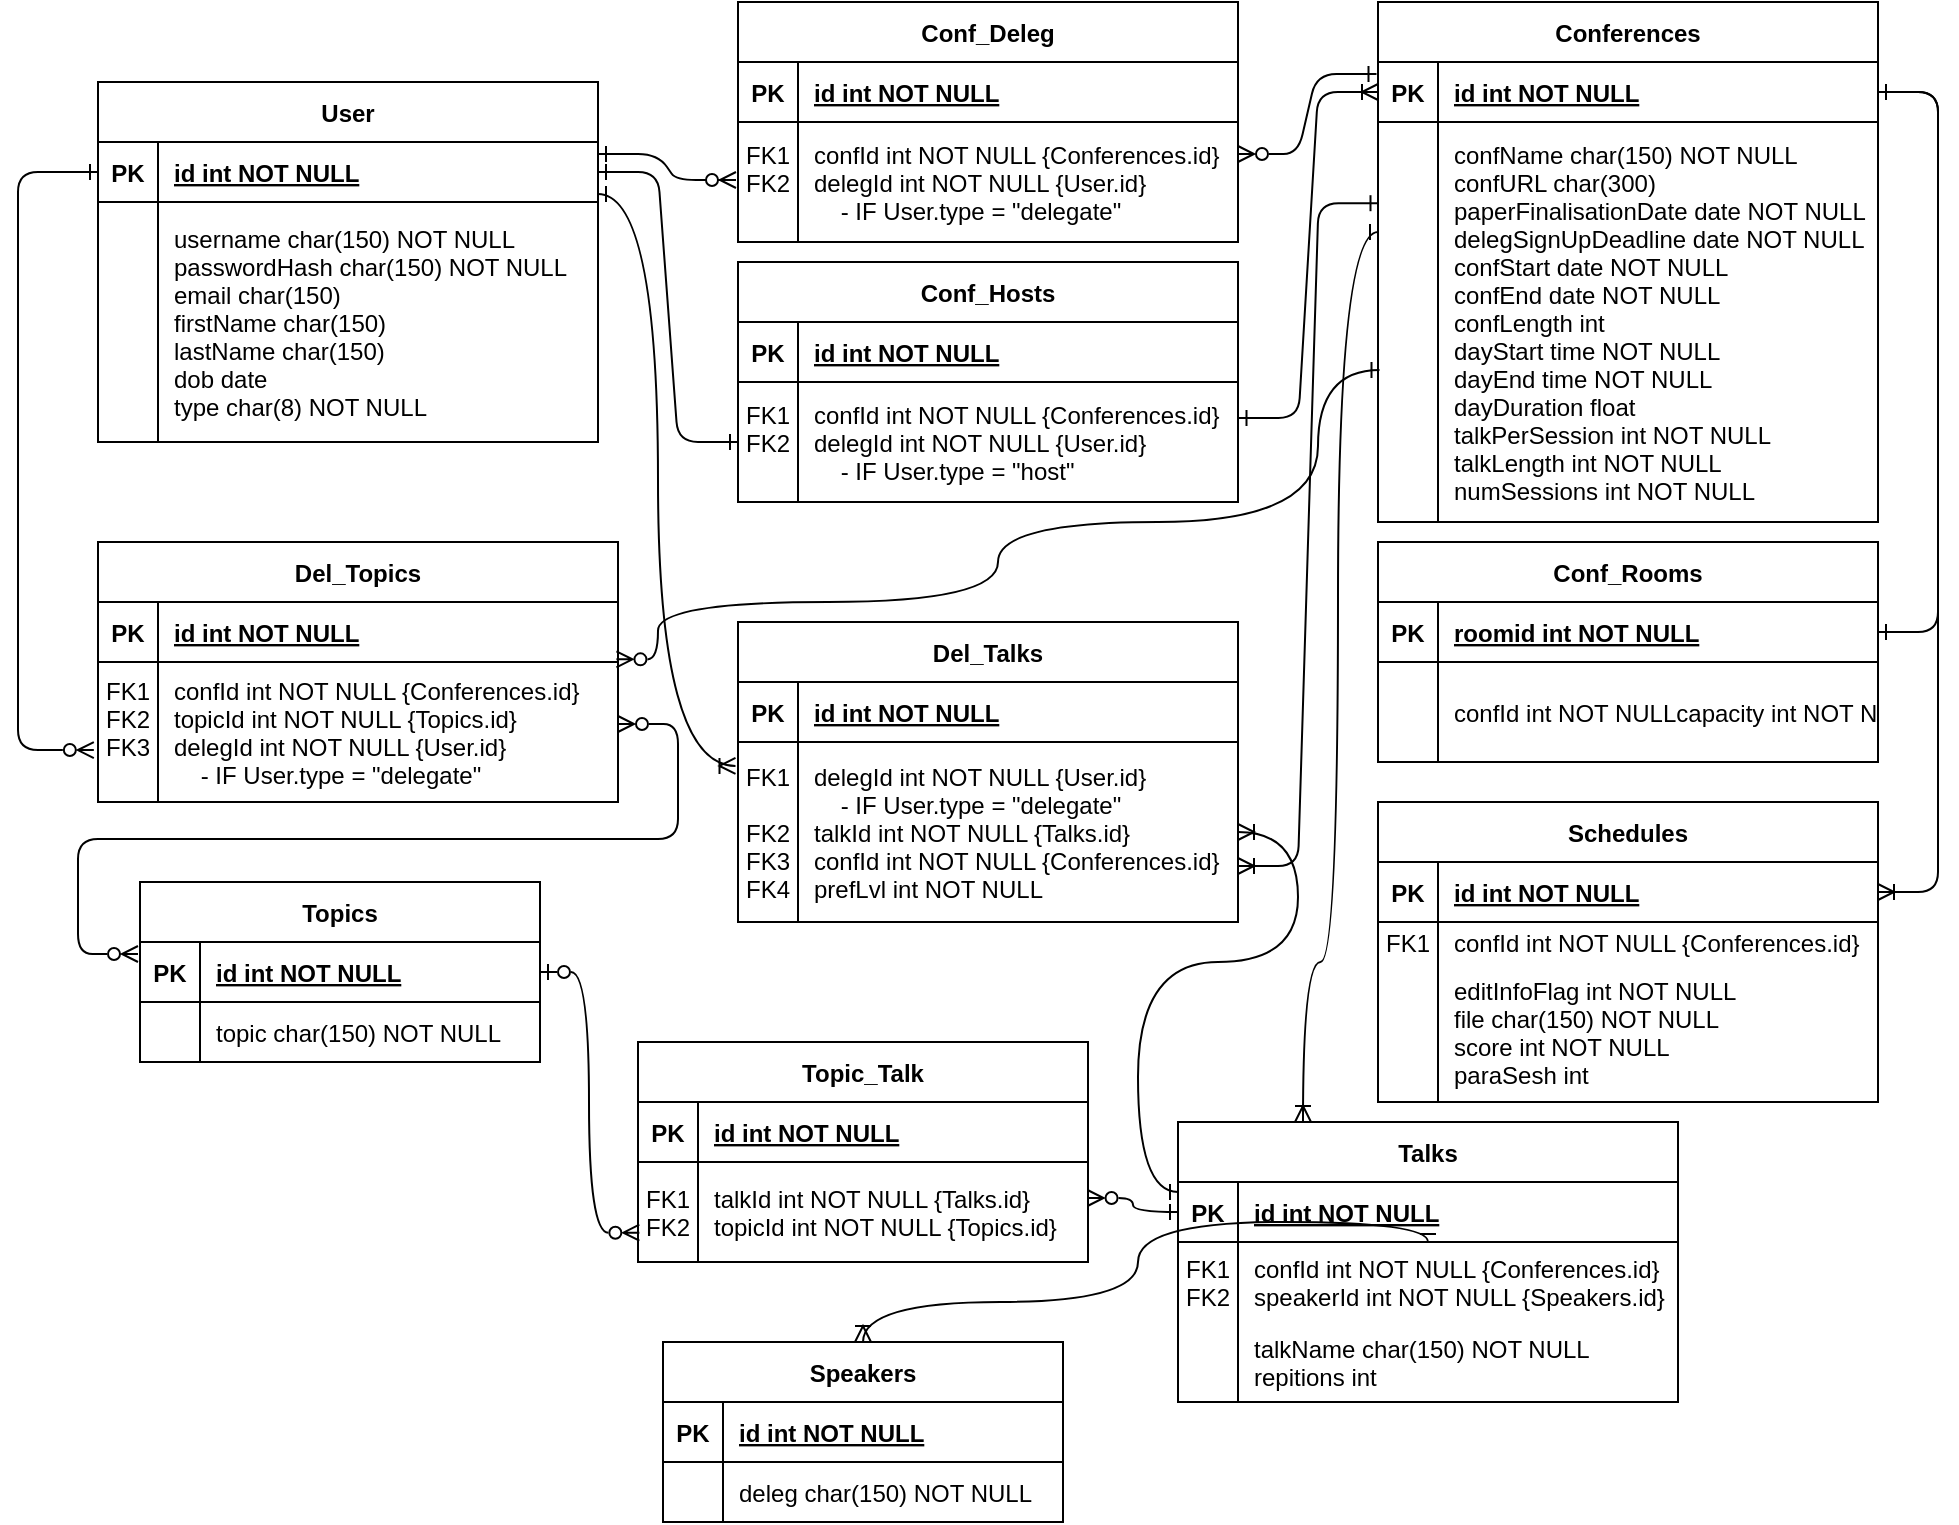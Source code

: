 <mxfile version="24.3.1" type="github">
  <diagram id="R2lEEEUBdFMjLlhIrx00" name="Page-1">
    <mxGraphModel dx="1644" dy="412" grid="1" gridSize="10" guides="1" tooltips="1" connect="1" arrows="1" fold="1" page="1" pageScale="1" pageWidth="850" pageHeight="1100" math="0" shadow="0" extFonts="Permanent Marker^https://fonts.googleapis.com/css?family=Permanent+Marker">
      <root>
        <mxCell id="0" />
        <mxCell id="1" parent="0" />
        <mxCell id="C-vyLk0tnHw3VtMMgP7b-13" value="Schedules" style="shape=table;startSize=30;container=1;collapsible=1;childLayout=tableLayout;fixedRows=1;rowLines=0;fontStyle=1;align=center;resizeLast=1;" parent="1" vertex="1">
          <mxGeometry x="670" y="440" width="250" height="150" as="geometry" />
        </mxCell>
        <mxCell id="C-vyLk0tnHw3VtMMgP7b-14" value="" style="shape=partialRectangle;collapsible=0;dropTarget=0;pointerEvents=0;fillColor=none;points=[[0,0.5],[1,0.5]];portConstraint=eastwest;top=0;left=0;right=0;bottom=1;" parent="C-vyLk0tnHw3VtMMgP7b-13" vertex="1">
          <mxGeometry y="30" width="250" height="30" as="geometry" />
        </mxCell>
        <mxCell id="C-vyLk0tnHw3VtMMgP7b-15" value="PK" style="shape=partialRectangle;overflow=hidden;connectable=0;fillColor=none;top=0;left=0;bottom=0;right=0;fontStyle=1;" parent="C-vyLk0tnHw3VtMMgP7b-14" vertex="1">
          <mxGeometry width="30" height="30" as="geometry">
            <mxRectangle width="30" height="30" as="alternateBounds" />
          </mxGeometry>
        </mxCell>
        <mxCell id="C-vyLk0tnHw3VtMMgP7b-16" value="id int NOT NULL " style="shape=partialRectangle;overflow=hidden;connectable=0;fillColor=none;top=0;left=0;bottom=0;right=0;align=left;spacingLeft=6;fontStyle=5;" parent="C-vyLk0tnHw3VtMMgP7b-14" vertex="1">
          <mxGeometry x="30" width="220" height="30" as="geometry">
            <mxRectangle width="220" height="30" as="alternateBounds" />
          </mxGeometry>
        </mxCell>
        <mxCell id="C-vyLk0tnHw3VtMMgP7b-17" value="" style="shape=partialRectangle;collapsible=0;dropTarget=0;pointerEvents=0;fillColor=none;points=[[0,0.5],[1,0.5]];portConstraint=eastwest;top=0;left=0;right=0;bottom=0;" parent="C-vyLk0tnHw3VtMMgP7b-13" vertex="1">
          <mxGeometry y="60" width="250" height="20" as="geometry" />
        </mxCell>
        <mxCell id="C-vyLk0tnHw3VtMMgP7b-18" value="FK1" style="shape=partialRectangle;overflow=hidden;connectable=0;fillColor=none;top=0;left=0;bottom=0;right=0;" parent="C-vyLk0tnHw3VtMMgP7b-17" vertex="1">
          <mxGeometry width="30" height="20" as="geometry">
            <mxRectangle width="30" height="20" as="alternateBounds" />
          </mxGeometry>
        </mxCell>
        <mxCell id="C-vyLk0tnHw3VtMMgP7b-19" value="confId int NOT NULL {Conferences.id}" style="shape=partialRectangle;overflow=hidden;connectable=0;fillColor=none;top=0;left=0;bottom=0;right=0;align=left;spacingLeft=6;" parent="C-vyLk0tnHw3VtMMgP7b-17" vertex="1">
          <mxGeometry x="30" width="220" height="20" as="geometry">
            <mxRectangle width="220" height="20" as="alternateBounds" />
          </mxGeometry>
        </mxCell>
        <mxCell id="C-vyLk0tnHw3VtMMgP7b-20" value="" style="shape=partialRectangle;collapsible=0;dropTarget=0;pointerEvents=0;fillColor=none;points=[[0,0.5],[1,0.5]];portConstraint=eastwest;top=0;left=0;right=0;bottom=0;" parent="C-vyLk0tnHw3VtMMgP7b-13" vertex="1">
          <mxGeometry y="80" width="250" height="70" as="geometry" />
        </mxCell>
        <mxCell id="C-vyLk0tnHw3VtMMgP7b-21" value="" style="shape=partialRectangle;overflow=hidden;connectable=0;fillColor=none;top=0;left=0;bottom=0;right=0;" parent="C-vyLk0tnHw3VtMMgP7b-20" vertex="1">
          <mxGeometry width="30" height="70" as="geometry">
            <mxRectangle width="30" height="70" as="alternateBounds" />
          </mxGeometry>
        </mxCell>
        <mxCell id="C-vyLk0tnHw3VtMMgP7b-22" value="editInfoFlag int NOT NULL&#xa;file char(150) NOT NULL&#xa;score int NOT NULL&#xa;paraSesh int " style="shape=partialRectangle;overflow=hidden;connectable=0;fillColor=none;top=0;left=0;bottom=0;right=0;align=left;spacingLeft=6;" parent="C-vyLk0tnHw3VtMMgP7b-20" vertex="1">
          <mxGeometry x="30" width="220" height="70" as="geometry">
            <mxRectangle width="220" height="70" as="alternateBounds" />
          </mxGeometry>
        </mxCell>
        <mxCell id="C-vyLk0tnHw3VtMMgP7b-23" value="User" style="shape=table;startSize=30;container=1;collapsible=1;childLayout=tableLayout;fixedRows=1;rowLines=0;fontStyle=1;align=center;resizeLast=1;" parent="1" vertex="1">
          <mxGeometry x="30" y="80" width="250" height="180" as="geometry" />
        </mxCell>
        <mxCell id="C-vyLk0tnHw3VtMMgP7b-24" value="" style="shape=partialRectangle;collapsible=0;dropTarget=0;pointerEvents=0;fillColor=none;points=[[0,0.5],[1,0.5]];portConstraint=eastwest;top=0;left=0;right=0;bottom=1;" parent="C-vyLk0tnHw3VtMMgP7b-23" vertex="1">
          <mxGeometry y="30" width="250" height="30" as="geometry" />
        </mxCell>
        <mxCell id="C-vyLk0tnHw3VtMMgP7b-25" value="PK" style="shape=partialRectangle;overflow=hidden;connectable=0;fillColor=none;top=0;left=0;bottom=0;right=0;fontStyle=1;" parent="C-vyLk0tnHw3VtMMgP7b-24" vertex="1">
          <mxGeometry width="30" height="30" as="geometry">
            <mxRectangle width="30" height="30" as="alternateBounds" />
          </mxGeometry>
        </mxCell>
        <mxCell id="C-vyLk0tnHw3VtMMgP7b-26" value="id int NOT NULL " style="shape=partialRectangle;overflow=hidden;connectable=0;fillColor=none;top=0;left=0;bottom=0;right=0;align=left;spacingLeft=6;fontStyle=5;" parent="C-vyLk0tnHw3VtMMgP7b-24" vertex="1">
          <mxGeometry x="30" width="220" height="30" as="geometry">
            <mxRectangle width="220" height="30" as="alternateBounds" />
          </mxGeometry>
        </mxCell>
        <mxCell id="C-vyLk0tnHw3VtMMgP7b-27" value="" style="shape=partialRectangle;collapsible=0;dropTarget=0;pointerEvents=0;fillColor=none;points=[[0,0.5],[1,0.5]];portConstraint=eastwest;top=0;left=0;right=0;bottom=0;" parent="C-vyLk0tnHw3VtMMgP7b-23" vertex="1">
          <mxGeometry y="60" width="250" height="120" as="geometry" />
        </mxCell>
        <mxCell id="C-vyLk0tnHw3VtMMgP7b-28" value="" style="shape=partialRectangle;overflow=hidden;connectable=0;fillColor=none;top=0;left=0;bottom=0;right=0;" parent="C-vyLk0tnHw3VtMMgP7b-27" vertex="1">
          <mxGeometry width="30" height="120" as="geometry">
            <mxRectangle width="30" height="120" as="alternateBounds" />
          </mxGeometry>
        </mxCell>
        <mxCell id="C-vyLk0tnHw3VtMMgP7b-29" value="username char(150) NOT NULL&#xa;passwordHash char(150) NOT NULL&#xa;email char(150)&#xa;firstName char(150)&#xa;lastName char(150)&#xa;dob date&#xa;type char(8) NOT NULL" style="shape=partialRectangle;overflow=hidden;connectable=0;fillColor=none;top=0;left=0;bottom=0;right=0;align=left;spacingLeft=6;" parent="C-vyLk0tnHw3VtMMgP7b-27" vertex="1">
          <mxGeometry x="30" width="220" height="120" as="geometry">
            <mxRectangle width="220" height="120" as="alternateBounds" />
          </mxGeometry>
        </mxCell>
        <mxCell id="HAuzVz8GpZx3BYtZt7U0-4" value="Conferences" style="shape=table;startSize=30;container=1;collapsible=1;childLayout=tableLayout;fixedRows=1;rowLines=0;fontStyle=1;align=center;resizeLast=1;" parent="1" vertex="1">
          <mxGeometry x="670" y="40" width="250" height="260" as="geometry" />
        </mxCell>
        <mxCell id="HAuzVz8GpZx3BYtZt7U0-5" value="" style="shape=partialRectangle;collapsible=0;dropTarget=0;pointerEvents=0;fillColor=none;points=[[0,0.5],[1,0.5]];portConstraint=eastwest;top=0;left=0;right=0;bottom=1;" parent="HAuzVz8GpZx3BYtZt7U0-4" vertex="1">
          <mxGeometry y="30" width="250" height="30" as="geometry" />
        </mxCell>
        <mxCell id="HAuzVz8GpZx3BYtZt7U0-6" value="PK" style="shape=partialRectangle;overflow=hidden;connectable=0;fillColor=none;top=0;left=0;bottom=0;right=0;fontStyle=1;" parent="HAuzVz8GpZx3BYtZt7U0-5" vertex="1">
          <mxGeometry width="30" height="30" as="geometry">
            <mxRectangle width="30" height="30" as="alternateBounds" />
          </mxGeometry>
        </mxCell>
        <mxCell id="HAuzVz8GpZx3BYtZt7U0-7" value="id int NOT NULL " style="shape=partialRectangle;overflow=hidden;connectable=0;fillColor=none;top=0;left=0;bottom=0;right=0;align=left;spacingLeft=6;fontStyle=5;" parent="HAuzVz8GpZx3BYtZt7U0-5" vertex="1">
          <mxGeometry x="30" width="220" height="30" as="geometry">
            <mxRectangle width="220" height="30" as="alternateBounds" />
          </mxGeometry>
        </mxCell>
        <mxCell id="HAuzVz8GpZx3BYtZt7U0-8" value="" style="shape=partialRectangle;collapsible=0;dropTarget=0;pointerEvents=0;fillColor=none;points=[[0,0.5],[1,0.5]];portConstraint=eastwest;top=0;left=0;right=0;bottom=0;" parent="HAuzVz8GpZx3BYtZt7U0-4" vertex="1">
          <mxGeometry y="60" width="250" height="200" as="geometry" />
        </mxCell>
        <mxCell id="HAuzVz8GpZx3BYtZt7U0-9" value="" style="shape=partialRectangle;overflow=hidden;connectable=0;fillColor=none;top=0;left=0;bottom=0;right=0;" parent="HAuzVz8GpZx3BYtZt7U0-8" vertex="1">
          <mxGeometry width="30" height="200" as="geometry">
            <mxRectangle width="30" height="200" as="alternateBounds" />
          </mxGeometry>
        </mxCell>
        <mxCell id="HAuzVz8GpZx3BYtZt7U0-10" value="confName char(150) NOT NULL&#xa;confURL char(300)&#xa;paperFinalisationDate date NOT NULL&#xa;delegSignUpDeadline date NOT NULL&#xa;confStart date NOT NULL&#xa;confEnd date NOT NULL&#xa;confLength int&#xa;dayStart time NOT NULL&#xa;dayEnd time NOT NULL&#xa;dayDuration float&#xa;talkPerSession int NOT NULL&#xa;talkLength int NOT NULL&#xa;numSessions int NOT NULL" style="shape=partialRectangle;overflow=hidden;connectable=0;fillColor=none;top=0;left=0;bottom=0;right=0;align=left;spacingLeft=6;" parent="HAuzVz8GpZx3BYtZt7U0-8" vertex="1">
          <mxGeometry x="30" width="220" height="200" as="geometry">
            <mxRectangle width="220" height="200" as="alternateBounds" />
          </mxGeometry>
        </mxCell>
        <mxCell id="HAuzVz8GpZx3BYtZt7U0-11" value="Speakers" style="shape=table;startSize=30;container=1;collapsible=1;childLayout=tableLayout;fixedRows=1;rowLines=0;fontStyle=1;align=center;resizeLast=1;" parent="1" vertex="1">
          <mxGeometry x="312.5" y="710" width="200" height="90" as="geometry" />
        </mxCell>
        <mxCell id="HAuzVz8GpZx3BYtZt7U0-12" value="" style="shape=partialRectangle;collapsible=0;dropTarget=0;pointerEvents=0;fillColor=none;points=[[0,0.5],[1,0.5]];portConstraint=eastwest;top=0;left=0;right=0;bottom=1;" parent="HAuzVz8GpZx3BYtZt7U0-11" vertex="1">
          <mxGeometry y="30" width="200" height="30" as="geometry" />
        </mxCell>
        <mxCell id="HAuzVz8GpZx3BYtZt7U0-13" value="PK" style="shape=partialRectangle;overflow=hidden;connectable=0;fillColor=none;top=0;left=0;bottom=0;right=0;fontStyle=1;" parent="HAuzVz8GpZx3BYtZt7U0-12" vertex="1">
          <mxGeometry width="30" height="30" as="geometry">
            <mxRectangle width="30" height="30" as="alternateBounds" />
          </mxGeometry>
        </mxCell>
        <mxCell id="HAuzVz8GpZx3BYtZt7U0-14" value="id int NOT NULL " style="shape=partialRectangle;overflow=hidden;connectable=0;fillColor=none;top=0;left=0;bottom=0;right=0;align=left;spacingLeft=6;fontStyle=5;" parent="HAuzVz8GpZx3BYtZt7U0-12" vertex="1">
          <mxGeometry x="30" width="170" height="30" as="geometry">
            <mxRectangle width="170" height="30" as="alternateBounds" />
          </mxGeometry>
        </mxCell>
        <mxCell id="HAuzVz8GpZx3BYtZt7U0-18" value="" style="shape=partialRectangle;collapsible=0;dropTarget=0;pointerEvents=0;fillColor=none;points=[[0,0.5],[1,0.5]];portConstraint=eastwest;top=0;left=0;right=0;bottom=0;" parent="HAuzVz8GpZx3BYtZt7U0-11" vertex="1">
          <mxGeometry y="60" width="200" height="30" as="geometry" />
        </mxCell>
        <mxCell id="HAuzVz8GpZx3BYtZt7U0-19" value="" style="shape=partialRectangle;overflow=hidden;connectable=0;fillColor=none;top=0;left=0;bottom=0;right=0;" parent="HAuzVz8GpZx3BYtZt7U0-18" vertex="1">
          <mxGeometry width="30" height="30" as="geometry">
            <mxRectangle width="30" height="30" as="alternateBounds" />
          </mxGeometry>
        </mxCell>
        <mxCell id="HAuzVz8GpZx3BYtZt7U0-20" value="deleg char(150) NOT NULL" style="shape=partialRectangle;overflow=hidden;connectable=0;fillColor=none;top=0;left=0;bottom=0;right=0;align=left;spacingLeft=6;" parent="HAuzVz8GpZx3BYtZt7U0-18" vertex="1">
          <mxGeometry x="30" width="170" height="30" as="geometry">
            <mxRectangle width="170" height="30" as="alternateBounds" />
          </mxGeometry>
        </mxCell>
        <mxCell id="HAuzVz8GpZx3BYtZt7U0-21" value="Topics" style="shape=table;startSize=30;container=1;collapsible=1;childLayout=tableLayout;fixedRows=1;rowLines=0;fontStyle=1;align=center;resizeLast=1;" parent="1" vertex="1">
          <mxGeometry x="51" y="480" width="200" height="90" as="geometry" />
        </mxCell>
        <mxCell id="HAuzVz8GpZx3BYtZt7U0-22" value="" style="shape=partialRectangle;collapsible=0;dropTarget=0;pointerEvents=0;fillColor=none;points=[[0,0.5],[1,0.5]];portConstraint=eastwest;top=0;left=0;right=0;bottom=1;" parent="HAuzVz8GpZx3BYtZt7U0-21" vertex="1">
          <mxGeometry y="30" width="200" height="30" as="geometry" />
        </mxCell>
        <mxCell id="HAuzVz8GpZx3BYtZt7U0-23" value="PK" style="shape=partialRectangle;overflow=hidden;connectable=0;fillColor=none;top=0;left=0;bottom=0;right=0;fontStyle=1;" parent="HAuzVz8GpZx3BYtZt7U0-22" vertex="1">
          <mxGeometry width="30" height="30" as="geometry">
            <mxRectangle width="30" height="30" as="alternateBounds" />
          </mxGeometry>
        </mxCell>
        <mxCell id="HAuzVz8GpZx3BYtZt7U0-24" value="id int NOT NULL " style="shape=partialRectangle;overflow=hidden;connectable=0;fillColor=none;top=0;left=0;bottom=0;right=0;align=left;spacingLeft=6;fontStyle=5;" parent="HAuzVz8GpZx3BYtZt7U0-22" vertex="1">
          <mxGeometry x="30" width="170" height="30" as="geometry">
            <mxRectangle width="170" height="30" as="alternateBounds" />
          </mxGeometry>
        </mxCell>
        <mxCell id="HAuzVz8GpZx3BYtZt7U0-25" value="" style="shape=partialRectangle;collapsible=0;dropTarget=0;pointerEvents=0;fillColor=none;points=[[0,0.5],[1,0.5]];portConstraint=eastwest;top=0;left=0;right=0;bottom=0;" parent="HAuzVz8GpZx3BYtZt7U0-21" vertex="1">
          <mxGeometry y="60" width="200" height="30" as="geometry" />
        </mxCell>
        <mxCell id="HAuzVz8GpZx3BYtZt7U0-26" value="" style="shape=partialRectangle;overflow=hidden;connectable=0;fillColor=none;top=0;left=0;bottom=0;right=0;" parent="HAuzVz8GpZx3BYtZt7U0-25" vertex="1">
          <mxGeometry width="30" height="30" as="geometry">
            <mxRectangle width="30" height="30" as="alternateBounds" />
          </mxGeometry>
        </mxCell>
        <mxCell id="HAuzVz8GpZx3BYtZt7U0-27" value="topic char(150) NOT NULL" style="shape=partialRectangle;overflow=hidden;connectable=0;fillColor=none;top=0;left=0;bottom=0;right=0;align=left;spacingLeft=6;" parent="HAuzVz8GpZx3BYtZt7U0-25" vertex="1">
          <mxGeometry x="30" width="170" height="30" as="geometry">
            <mxRectangle width="170" height="30" as="alternateBounds" />
          </mxGeometry>
        </mxCell>
        <mxCell id="HAuzVz8GpZx3BYtZt7U0-38" value="Talks" style="shape=table;startSize=30;container=1;collapsible=1;childLayout=tableLayout;fixedRows=1;rowLines=0;fontStyle=1;align=center;resizeLast=1;" parent="1" vertex="1">
          <mxGeometry x="570" y="600" width="250" height="140" as="geometry" />
        </mxCell>
        <mxCell id="HAuzVz8GpZx3BYtZt7U0-39" value="" style="shape=partialRectangle;collapsible=0;dropTarget=0;pointerEvents=0;fillColor=none;points=[[0,0.5],[1,0.5]];portConstraint=eastwest;top=0;left=0;right=0;bottom=1;" parent="HAuzVz8GpZx3BYtZt7U0-38" vertex="1">
          <mxGeometry y="30" width="250" height="30" as="geometry" />
        </mxCell>
        <mxCell id="HAuzVz8GpZx3BYtZt7U0-40" value="PK" style="shape=partialRectangle;overflow=hidden;connectable=0;fillColor=none;top=0;left=0;bottom=0;right=0;fontStyle=1;" parent="HAuzVz8GpZx3BYtZt7U0-39" vertex="1">
          <mxGeometry width="30" height="30" as="geometry">
            <mxRectangle width="30" height="30" as="alternateBounds" />
          </mxGeometry>
        </mxCell>
        <mxCell id="HAuzVz8GpZx3BYtZt7U0-41" value="id int NOT NULL " style="shape=partialRectangle;overflow=hidden;connectable=0;fillColor=none;top=0;left=0;bottom=0;right=0;align=left;spacingLeft=6;fontStyle=5;" parent="HAuzVz8GpZx3BYtZt7U0-39" vertex="1">
          <mxGeometry x="30" width="220" height="30" as="geometry">
            <mxRectangle width="220" height="30" as="alternateBounds" />
          </mxGeometry>
        </mxCell>
        <mxCell id="HAuzVz8GpZx3BYtZt7U0-42" value="" style="shape=partialRectangle;collapsible=0;dropTarget=0;pointerEvents=0;fillColor=none;points=[[0,0.5],[1,0.5]];portConstraint=eastwest;top=0;left=0;right=0;bottom=0;" parent="HAuzVz8GpZx3BYtZt7U0-38" vertex="1">
          <mxGeometry y="60" width="250" height="40" as="geometry" />
        </mxCell>
        <mxCell id="HAuzVz8GpZx3BYtZt7U0-43" value="FK1&#xa;FK2" style="shape=partialRectangle;overflow=hidden;connectable=0;fillColor=none;top=0;left=0;bottom=0;right=0;" parent="HAuzVz8GpZx3BYtZt7U0-42" vertex="1">
          <mxGeometry width="30" height="40" as="geometry">
            <mxRectangle width="30" height="40" as="alternateBounds" />
          </mxGeometry>
        </mxCell>
        <mxCell id="HAuzVz8GpZx3BYtZt7U0-44" value="confId int NOT NULL {Conferences.id}&#xa;speakerId int NOT NULL {Speakers.id}" style="shape=partialRectangle;overflow=hidden;connectable=0;fillColor=none;top=0;left=0;bottom=0;right=0;align=left;spacingLeft=6;" parent="HAuzVz8GpZx3BYtZt7U0-42" vertex="1">
          <mxGeometry x="30" width="220" height="40" as="geometry">
            <mxRectangle width="220" height="40" as="alternateBounds" />
          </mxGeometry>
        </mxCell>
        <mxCell id="HAuzVz8GpZx3BYtZt7U0-45" value="" style="shape=partialRectangle;collapsible=0;dropTarget=0;pointerEvents=0;fillColor=none;points=[[0,0.5],[1,0.5]];portConstraint=eastwest;top=0;left=0;right=0;bottom=0;" parent="HAuzVz8GpZx3BYtZt7U0-38" vertex="1">
          <mxGeometry y="100" width="250" height="40" as="geometry" />
        </mxCell>
        <mxCell id="HAuzVz8GpZx3BYtZt7U0-46" value="" style="shape=partialRectangle;overflow=hidden;connectable=0;fillColor=none;top=0;left=0;bottom=0;right=0;" parent="HAuzVz8GpZx3BYtZt7U0-45" vertex="1">
          <mxGeometry width="30" height="40" as="geometry">
            <mxRectangle width="30" height="40" as="alternateBounds" />
          </mxGeometry>
        </mxCell>
        <mxCell id="HAuzVz8GpZx3BYtZt7U0-47" value="talkName char(150) NOT NULL&#xa;repitions int" style="shape=partialRectangle;overflow=hidden;connectable=0;fillColor=none;top=0;left=0;bottom=0;right=0;align=left;spacingLeft=6;" parent="HAuzVz8GpZx3BYtZt7U0-45" vertex="1">
          <mxGeometry x="30" width="220" height="40" as="geometry">
            <mxRectangle width="220" height="40" as="alternateBounds" />
          </mxGeometry>
        </mxCell>
        <mxCell id="HAuzVz8GpZx3BYtZt7U0-48" value="Conf_Deleg" style="shape=table;startSize=30;container=1;collapsible=1;childLayout=tableLayout;fixedRows=1;rowLines=0;fontStyle=1;align=center;resizeLast=1;" parent="1" vertex="1">
          <mxGeometry x="350" y="40" width="250" height="120" as="geometry" />
        </mxCell>
        <mxCell id="HAuzVz8GpZx3BYtZt7U0-49" value="" style="shape=partialRectangle;collapsible=0;dropTarget=0;pointerEvents=0;fillColor=none;points=[[0,0.5],[1,0.5]];portConstraint=eastwest;top=0;left=0;right=0;bottom=1;" parent="HAuzVz8GpZx3BYtZt7U0-48" vertex="1">
          <mxGeometry y="30" width="250" height="30" as="geometry" />
        </mxCell>
        <mxCell id="HAuzVz8GpZx3BYtZt7U0-50" value="PK" style="shape=partialRectangle;overflow=hidden;connectable=0;fillColor=none;top=0;left=0;bottom=0;right=0;fontStyle=1;" parent="HAuzVz8GpZx3BYtZt7U0-49" vertex="1">
          <mxGeometry width="30" height="30" as="geometry">
            <mxRectangle width="30" height="30" as="alternateBounds" />
          </mxGeometry>
        </mxCell>
        <mxCell id="HAuzVz8GpZx3BYtZt7U0-51" value="id int NOT NULL " style="shape=partialRectangle;overflow=hidden;connectable=0;fillColor=none;top=0;left=0;bottom=0;right=0;align=left;spacingLeft=6;fontStyle=5;" parent="HAuzVz8GpZx3BYtZt7U0-49" vertex="1">
          <mxGeometry x="30" width="220" height="30" as="geometry">
            <mxRectangle width="220" height="30" as="alternateBounds" />
          </mxGeometry>
        </mxCell>
        <mxCell id="HAuzVz8GpZx3BYtZt7U0-52" value="" style="shape=partialRectangle;collapsible=0;dropTarget=0;pointerEvents=0;fillColor=none;points=[[0,0.5],[1,0.5]];portConstraint=eastwest;top=0;left=0;right=0;bottom=0;" parent="HAuzVz8GpZx3BYtZt7U0-48" vertex="1">
          <mxGeometry y="60" width="250" height="60" as="geometry" />
        </mxCell>
        <mxCell id="HAuzVz8GpZx3BYtZt7U0-53" value="FK1&#xa;FK2&#xa; " style="shape=partialRectangle;overflow=hidden;connectable=0;fillColor=none;top=0;left=0;bottom=0;right=0;" parent="HAuzVz8GpZx3BYtZt7U0-52" vertex="1">
          <mxGeometry width="30" height="60" as="geometry">
            <mxRectangle width="30" height="60" as="alternateBounds" />
          </mxGeometry>
        </mxCell>
        <mxCell id="HAuzVz8GpZx3BYtZt7U0-54" value="confId int NOT NULL {Conferences.id}&#xa;delegId int NOT NULL {User.id}&#xa;    - IF User.type = &quot;delegate&quot;" style="shape=partialRectangle;overflow=hidden;connectable=0;fillColor=none;top=0;left=0;bottom=0;right=0;align=left;spacingLeft=6;" parent="HAuzVz8GpZx3BYtZt7U0-52" vertex="1">
          <mxGeometry x="30" width="220" height="60" as="geometry">
            <mxRectangle width="220" height="60" as="alternateBounds" />
          </mxGeometry>
        </mxCell>
        <mxCell id="HAuzVz8GpZx3BYtZt7U0-74" value="Conf_Hosts" style="shape=table;startSize=30;container=1;collapsible=1;childLayout=tableLayout;fixedRows=1;rowLines=0;fontStyle=1;align=center;resizeLast=1;" parent="1" vertex="1">
          <mxGeometry x="350" y="170" width="250" height="120" as="geometry" />
        </mxCell>
        <mxCell id="HAuzVz8GpZx3BYtZt7U0-75" value="" style="shape=partialRectangle;collapsible=0;dropTarget=0;pointerEvents=0;fillColor=none;points=[[0,0.5],[1,0.5]];portConstraint=eastwest;top=0;left=0;right=0;bottom=1;" parent="HAuzVz8GpZx3BYtZt7U0-74" vertex="1">
          <mxGeometry y="30" width="250" height="30" as="geometry" />
        </mxCell>
        <mxCell id="HAuzVz8GpZx3BYtZt7U0-76" value="PK" style="shape=partialRectangle;overflow=hidden;connectable=0;fillColor=none;top=0;left=0;bottom=0;right=0;fontStyle=1;" parent="HAuzVz8GpZx3BYtZt7U0-75" vertex="1">
          <mxGeometry width="30" height="30" as="geometry">
            <mxRectangle width="30" height="30" as="alternateBounds" />
          </mxGeometry>
        </mxCell>
        <mxCell id="HAuzVz8GpZx3BYtZt7U0-77" value="id int NOT NULL " style="shape=partialRectangle;overflow=hidden;connectable=0;fillColor=none;top=0;left=0;bottom=0;right=0;align=left;spacingLeft=6;fontStyle=5;" parent="HAuzVz8GpZx3BYtZt7U0-75" vertex="1">
          <mxGeometry x="30" width="220" height="30" as="geometry">
            <mxRectangle width="220" height="30" as="alternateBounds" />
          </mxGeometry>
        </mxCell>
        <mxCell id="HAuzVz8GpZx3BYtZt7U0-78" value="" style="shape=partialRectangle;collapsible=0;dropTarget=0;pointerEvents=0;fillColor=none;points=[[0,0.5],[1,0.5]];portConstraint=eastwest;top=0;left=0;right=0;bottom=0;" parent="HAuzVz8GpZx3BYtZt7U0-74" vertex="1">
          <mxGeometry y="60" width="250" height="60" as="geometry" />
        </mxCell>
        <mxCell id="HAuzVz8GpZx3BYtZt7U0-79" value="FK1&#xa;FK2&#xa; " style="shape=partialRectangle;overflow=hidden;connectable=0;fillColor=none;top=0;left=0;bottom=0;right=0;" parent="HAuzVz8GpZx3BYtZt7U0-78" vertex="1">
          <mxGeometry width="30" height="60" as="geometry">
            <mxRectangle width="30" height="60" as="alternateBounds" />
          </mxGeometry>
        </mxCell>
        <mxCell id="HAuzVz8GpZx3BYtZt7U0-80" value="confId int NOT NULL {Conferences.id}&#xa;delegId int NOT NULL {User.id}&#xa;    - IF User.type = &quot;host&quot;" style="shape=partialRectangle;overflow=hidden;connectable=0;fillColor=none;top=0;left=0;bottom=0;right=0;align=left;spacingLeft=6;" parent="HAuzVz8GpZx3BYtZt7U0-78" vertex="1">
          <mxGeometry x="30" width="220" height="60" as="geometry">
            <mxRectangle width="220" height="60" as="alternateBounds" />
          </mxGeometry>
        </mxCell>
        <mxCell id="HAuzVz8GpZx3BYtZt7U0-88" value="Del_Topics" style="shape=table;startSize=30;container=1;collapsible=1;childLayout=tableLayout;fixedRows=1;rowLines=0;fontStyle=1;align=center;resizeLast=1;" parent="1" vertex="1">
          <mxGeometry x="30" y="310" width="260" height="130" as="geometry" />
        </mxCell>
        <mxCell id="HAuzVz8GpZx3BYtZt7U0-89" value="" style="shape=partialRectangle;collapsible=0;dropTarget=0;pointerEvents=0;fillColor=none;points=[[0,0.5],[1,0.5]];portConstraint=eastwest;top=0;left=0;right=0;bottom=1;" parent="HAuzVz8GpZx3BYtZt7U0-88" vertex="1">
          <mxGeometry y="30" width="260" height="30" as="geometry" />
        </mxCell>
        <mxCell id="HAuzVz8GpZx3BYtZt7U0-90" value="PK" style="shape=partialRectangle;overflow=hidden;connectable=0;fillColor=none;top=0;left=0;bottom=0;right=0;fontStyle=1;" parent="HAuzVz8GpZx3BYtZt7U0-89" vertex="1">
          <mxGeometry width="30" height="30" as="geometry">
            <mxRectangle width="30" height="30" as="alternateBounds" />
          </mxGeometry>
        </mxCell>
        <mxCell id="HAuzVz8GpZx3BYtZt7U0-91" value="id int NOT NULL " style="shape=partialRectangle;overflow=hidden;connectable=0;fillColor=none;top=0;left=0;bottom=0;right=0;align=left;spacingLeft=6;fontStyle=5;" parent="HAuzVz8GpZx3BYtZt7U0-89" vertex="1">
          <mxGeometry x="30" width="230" height="30" as="geometry">
            <mxRectangle width="230" height="30" as="alternateBounds" />
          </mxGeometry>
        </mxCell>
        <mxCell id="HAuzVz8GpZx3BYtZt7U0-92" value="" style="shape=partialRectangle;collapsible=0;dropTarget=0;pointerEvents=0;fillColor=none;points=[[0,0.5],[1,0.5]];portConstraint=eastwest;top=0;left=0;right=0;bottom=0;" parent="HAuzVz8GpZx3BYtZt7U0-88" vertex="1">
          <mxGeometry y="60" width="260" height="70" as="geometry" />
        </mxCell>
        <mxCell id="HAuzVz8GpZx3BYtZt7U0-93" value="FK1&#xa;FK2&#xa;FK3&#xa; " style="shape=partialRectangle;overflow=hidden;connectable=0;fillColor=none;top=0;left=0;bottom=0;right=0;" parent="HAuzVz8GpZx3BYtZt7U0-92" vertex="1">
          <mxGeometry width="30" height="70" as="geometry">
            <mxRectangle width="30" height="70" as="alternateBounds" />
          </mxGeometry>
        </mxCell>
        <mxCell id="HAuzVz8GpZx3BYtZt7U0-94" value="confId int NOT NULL {Conferences.id}&#xa;topicId int NOT NULL {Topics.id}&#xa;delegId int NOT NULL {User.id}&#xa;    - IF User.type = &quot;delegate&quot;" style="shape=partialRectangle;overflow=hidden;connectable=0;fillColor=none;top=0;left=0;bottom=0;right=0;align=left;spacingLeft=6;" parent="HAuzVz8GpZx3BYtZt7U0-92" vertex="1">
          <mxGeometry x="30" width="230" height="70" as="geometry">
            <mxRectangle width="230" height="70" as="alternateBounds" />
          </mxGeometry>
        </mxCell>
        <mxCell id="HAuzVz8GpZx3BYtZt7U0-95" value="Del_Talks" style="shape=table;startSize=30;container=1;collapsible=1;childLayout=tableLayout;fixedRows=1;rowLines=0;fontStyle=1;align=center;resizeLast=1;" parent="1" vertex="1">
          <mxGeometry x="350" y="350" width="250" height="150" as="geometry">
            <mxRectangle x="350" y="330" width="90" height="30" as="alternateBounds" />
          </mxGeometry>
        </mxCell>
        <mxCell id="HAuzVz8GpZx3BYtZt7U0-96" value="" style="shape=partialRectangle;collapsible=0;dropTarget=0;pointerEvents=0;fillColor=none;points=[[0,0.5],[1,0.5]];portConstraint=eastwest;top=0;left=0;right=0;bottom=1;" parent="HAuzVz8GpZx3BYtZt7U0-95" vertex="1">
          <mxGeometry y="30" width="250" height="30" as="geometry" />
        </mxCell>
        <mxCell id="HAuzVz8GpZx3BYtZt7U0-97" value="PK" style="shape=partialRectangle;overflow=hidden;connectable=0;fillColor=none;top=0;left=0;bottom=0;right=0;fontStyle=1;" parent="HAuzVz8GpZx3BYtZt7U0-96" vertex="1">
          <mxGeometry width="30" height="30" as="geometry">
            <mxRectangle width="30" height="30" as="alternateBounds" />
          </mxGeometry>
        </mxCell>
        <mxCell id="HAuzVz8GpZx3BYtZt7U0-98" value="id int NOT NULL " style="shape=partialRectangle;overflow=hidden;connectable=0;fillColor=none;top=0;left=0;bottom=0;right=0;align=left;spacingLeft=6;fontStyle=5;" parent="HAuzVz8GpZx3BYtZt7U0-96" vertex="1">
          <mxGeometry x="30" width="220" height="30" as="geometry">
            <mxRectangle width="220" height="30" as="alternateBounds" />
          </mxGeometry>
        </mxCell>
        <mxCell id="HAuzVz8GpZx3BYtZt7U0-99" value="" style="shape=partialRectangle;collapsible=0;dropTarget=0;pointerEvents=0;fillColor=none;points=[[0,0.5],[1,0.5]];portConstraint=eastwest;top=0;left=0;right=0;bottom=0;" parent="HAuzVz8GpZx3BYtZt7U0-95" vertex="1">
          <mxGeometry y="60" width="250" height="90" as="geometry" />
        </mxCell>
        <mxCell id="HAuzVz8GpZx3BYtZt7U0-100" value="FK1&#xa;&#xa;FK2&#xa;FK3&#xa;FK4" style="shape=partialRectangle;overflow=hidden;connectable=0;fillColor=none;top=0;left=0;bottom=0;right=0;" parent="HAuzVz8GpZx3BYtZt7U0-99" vertex="1">
          <mxGeometry width="30" height="90" as="geometry">
            <mxRectangle width="30" height="90" as="alternateBounds" />
          </mxGeometry>
        </mxCell>
        <mxCell id="HAuzVz8GpZx3BYtZt7U0-101" value="delegId int NOT NULL {User.id}&#xa;    - IF User.type = &quot;delegate&quot;&#xa;talkId int NOT NULL {Talks.id}&#xa;confId int NOT NULL {Conferences.id}&#xa;prefLvl int NOT NULL" style="shape=partialRectangle;overflow=hidden;connectable=0;fillColor=none;top=0;left=0;bottom=0;right=0;align=left;spacingLeft=6;" parent="HAuzVz8GpZx3BYtZt7U0-99" vertex="1">
          <mxGeometry x="30" width="220" height="90" as="geometry">
            <mxRectangle width="220" height="90" as="alternateBounds" />
          </mxGeometry>
        </mxCell>
        <mxCell id="HAuzVz8GpZx3BYtZt7U0-109" value="Topic_Talk" style="shape=table;startSize=30;container=1;collapsible=1;childLayout=tableLayout;fixedRows=1;rowLines=0;fontStyle=1;align=center;resizeLast=1;" parent="1" vertex="1">
          <mxGeometry x="300" y="560" width="225" height="110" as="geometry" />
        </mxCell>
        <mxCell id="HAuzVz8GpZx3BYtZt7U0-110" value="" style="shape=partialRectangle;collapsible=0;dropTarget=0;pointerEvents=0;fillColor=none;points=[[0,0.5],[1,0.5]];portConstraint=eastwest;top=0;left=0;right=0;bottom=1;" parent="HAuzVz8GpZx3BYtZt7U0-109" vertex="1">
          <mxGeometry y="30" width="225" height="30" as="geometry" />
        </mxCell>
        <mxCell id="HAuzVz8GpZx3BYtZt7U0-111" value="PK" style="shape=partialRectangle;overflow=hidden;connectable=0;fillColor=none;top=0;left=0;bottom=0;right=0;fontStyle=1;" parent="HAuzVz8GpZx3BYtZt7U0-110" vertex="1">
          <mxGeometry width="30" height="30" as="geometry">
            <mxRectangle width="30" height="30" as="alternateBounds" />
          </mxGeometry>
        </mxCell>
        <mxCell id="HAuzVz8GpZx3BYtZt7U0-112" value="id int NOT NULL " style="shape=partialRectangle;overflow=hidden;connectable=0;fillColor=none;top=0;left=0;bottom=0;right=0;align=left;spacingLeft=6;fontStyle=5;" parent="HAuzVz8GpZx3BYtZt7U0-110" vertex="1">
          <mxGeometry x="30" width="195" height="30" as="geometry">
            <mxRectangle width="195" height="30" as="alternateBounds" />
          </mxGeometry>
        </mxCell>
        <mxCell id="HAuzVz8GpZx3BYtZt7U0-113" value="" style="shape=partialRectangle;collapsible=0;dropTarget=0;pointerEvents=0;fillColor=none;points=[[0,0.5],[1,0.5]];portConstraint=eastwest;top=0;left=0;right=0;bottom=0;" parent="HAuzVz8GpZx3BYtZt7U0-109" vertex="1">
          <mxGeometry y="60" width="225" height="50" as="geometry" />
        </mxCell>
        <mxCell id="HAuzVz8GpZx3BYtZt7U0-114" value="FK1&#xa;FK2" style="shape=partialRectangle;overflow=hidden;connectable=0;fillColor=none;top=0;left=0;bottom=0;right=0;" parent="HAuzVz8GpZx3BYtZt7U0-113" vertex="1">
          <mxGeometry width="30" height="50" as="geometry">
            <mxRectangle width="30" height="50" as="alternateBounds" />
          </mxGeometry>
        </mxCell>
        <mxCell id="HAuzVz8GpZx3BYtZt7U0-115" value="talkId int NOT NULL {Talks.id}&#xa;topicId int NOT NULL {Topics.id}" style="shape=partialRectangle;overflow=hidden;connectable=0;fillColor=none;top=0;left=0;bottom=0;right=0;align=left;spacingLeft=6;" parent="HAuzVz8GpZx3BYtZt7U0-113" vertex="1">
          <mxGeometry x="30" width="195" height="50" as="geometry">
            <mxRectangle width="195" height="50" as="alternateBounds" />
          </mxGeometry>
        </mxCell>
        <mxCell id="HAuzVz8GpZx3BYtZt7U0-116" value="" style="edgeStyle=entityRelationEdgeStyle;endArrow=ERzeroToMany;startArrow=ERone;endFill=1;startFill=0;entryX=0;entryY=0.5;entryDx=0;entryDy=0;" parent="1" edge="1">
          <mxGeometry width="100" height="100" relative="1" as="geometry">
            <mxPoint x="280" y="116" as="sourcePoint" />
            <mxPoint x="349" y="129" as="targetPoint" />
          </mxGeometry>
        </mxCell>
        <mxCell id="HAuzVz8GpZx3BYtZt7U0-117" value="" style="edgeStyle=entityRelationEdgeStyle;endArrow=ERone;startArrow=ERzeroToMany;endFill=0;startFill=0;entryX=-0.003;entryY=0.2;entryDx=0;entryDy=0;entryPerimeter=0;" parent="1" target="HAuzVz8GpZx3BYtZt7U0-5" edge="1">
          <mxGeometry width="100" height="100" relative="1" as="geometry">
            <mxPoint x="600" y="116" as="sourcePoint" />
            <mxPoint x="650" y="185" as="targetPoint" />
          </mxGeometry>
        </mxCell>
        <mxCell id="HAuzVz8GpZx3BYtZt7U0-118" value="" style="edgeStyle=entityRelationEdgeStyle;endArrow=ERoneToMany;startArrow=ERone;endFill=0;startFill=0;exitX=1.001;exitY=0.3;exitDx=0;exitDy=0;exitPerimeter=0;entryX=0;entryY=0.5;entryDx=0;entryDy=0;" parent="1" source="HAuzVz8GpZx3BYtZt7U0-78" target="HAuzVz8GpZx3BYtZt7U0-5" edge="1">
          <mxGeometry width="100" height="100" relative="1" as="geometry">
            <mxPoint x="610" y="126" as="sourcePoint" />
            <mxPoint x="671" y="135" as="targetPoint" />
            <Array as="points">
              <mxPoint x="650" y="160" />
            </Array>
          </mxGeometry>
        </mxCell>
        <mxCell id="HAuzVz8GpZx3BYtZt7U0-119" value="" style="edgeStyle=entityRelationEdgeStyle;endArrow=ERone;startArrow=ERone;endFill=0;startFill=0;exitX=1;exitY=0.5;exitDx=0;exitDy=0;entryX=0;entryY=0.5;entryDx=0;entryDy=0;" parent="1" source="C-vyLk0tnHw3VtMMgP7b-24" target="HAuzVz8GpZx3BYtZt7U0-78" edge="1">
          <mxGeometry width="100" height="100" relative="1" as="geometry">
            <mxPoint x="280" y="135" as="sourcePoint" />
            <mxPoint x="350" y="140" as="targetPoint" />
          </mxGeometry>
        </mxCell>
        <mxCell id="HAuzVz8GpZx3BYtZt7U0-120" value="" style="edgeStyle=entityRelationEdgeStyle;endArrow=ERoneToMany;startArrow=ERone;endFill=0;startFill=0;exitX=1;exitY=0.5;exitDx=0;exitDy=0;entryX=1;entryY=0.5;entryDx=0;entryDy=0;" parent="1" source="HAuzVz8GpZx3BYtZt7U0-5" target="C-vyLk0tnHw3VtMMgP7b-14" edge="1">
          <mxGeometry width="100" height="100" relative="1" as="geometry">
            <mxPoint x="950" y="368" as="sourcePoint" />
            <mxPoint x="1015.333" y="450" as="targetPoint" />
            <Array as="points">
              <mxPoint x="1000" y="260" />
              <mxPoint x="1010" y="305" />
              <mxPoint x="1020" y="185" />
              <mxPoint x="1020" y="244" />
              <mxPoint x="1010" y="185" />
            </Array>
          </mxGeometry>
        </mxCell>
        <mxCell id="HAuzVz8GpZx3BYtZt7U0-121" value="" style="edgeStyle=entityRelationEdgeStyle;endArrow=ERzeroToMany;startArrow=ERzeroToMany;endFill=0;startFill=0;" parent="1" edge="1">
          <mxGeometry width="100" height="100" relative="1" as="geometry">
            <mxPoint x="290" y="401" as="sourcePoint" />
            <mxPoint x="50" y="516" as="targetPoint" />
            <Array as="points">
              <mxPoint x="320" y="431" />
              <mxPoint x="320" y="406" />
              <mxPoint x="190" y="446" />
            </Array>
          </mxGeometry>
        </mxCell>
        <mxCell id="HAuzVz8GpZx3BYtZt7U0-124" value="" style="edgeStyle=orthogonalEdgeStyle;endArrow=ERoneToMany;startArrow=ERone;endFill=0;startFill=0;shadow=0;flowAnimation=0;entryX=-0.005;entryY=0.133;entryDx=0;entryDy=0;entryPerimeter=0;elbow=vertical;curved=1;" parent="1" target="HAuzVz8GpZx3BYtZt7U0-99" edge="1">
          <mxGeometry width="100" height="100" relative="1" as="geometry">
            <mxPoint x="280" y="136" as="sourcePoint" />
            <mxPoint x="350" y="427" as="targetPoint" />
            <Array as="points">
              <mxPoint x="310" y="136" />
              <mxPoint x="310" y="422" />
            </Array>
          </mxGeometry>
        </mxCell>
        <mxCell id="HAuzVz8GpZx3BYtZt7U0-126" value="" style="edgeStyle=orthogonalEdgeStyle;endArrow=ERone;startArrow=ERoneToMany;endFill=0;startFill=0;elbow=vertical;curved=1;exitX=1;exitY=0.5;exitDx=0;exitDy=0;entryX=0;entryY=0.25;entryDx=0;entryDy=0;" parent="1" source="HAuzVz8GpZx3BYtZt7U0-99" target="HAuzVz8GpZx3BYtZt7U0-38" edge="1">
          <mxGeometry width="100" height="100" relative="1" as="geometry">
            <mxPoint x="600" y="439" as="sourcePoint" />
            <mxPoint x="590" y="605" as="targetPoint" />
            <Array as="points">
              <mxPoint x="630" y="455" />
              <mxPoint x="630" y="520" />
              <mxPoint x="550" y="520" />
              <mxPoint x="550" y="635" />
            </Array>
          </mxGeometry>
        </mxCell>
        <mxCell id="HAuzVz8GpZx3BYtZt7U0-129" value="" style="edgeStyle=orthogonalEdgeStyle;endArrow=ERone;startArrow=ERzeroToMany;endFill=0;startFill=0;exitX=0.997;exitY=-0.019;exitDx=0;exitDy=0;entryX=0.003;entryY=0.62;entryDx=0;entryDy=0;entryPerimeter=0;exitPerimeter=0;elbow=vertical;curved=1;" parent="1" source="HAuzVz8GpZx3BYtZt7U0-92" target="HAuzVz8GpZx3BYtZt7U0-8" edge="1">
          <mxGeometry width="100" height="100" relative="1" as="geometry">
            <mxPoint x="610" y="303" as="sourcePoint" />
            <mxPoint x="680" y="180" as="targetPoint" />
            <Array as="points">
              <mxPoint x="310" y="369" />
              <mxPoint x="310" y="340" />
              <mxPoint x="480" y="340" />
              <mxPoint x="480" y="300" />
              <mxPoint x="640" y="300" />
              <mxPoint x="640" y="224" />
            </Array>
          </mxGeometry>
        </mxCell>
        <mxCell id="HAuzVz8GpZx3BYtZt7U0-132" value="" style="edgeStyle=elbowEdgeStyle;endArrow=ERzeroToMany;startArrow=ERone;endFill=0;startFill=0;entryX=-0.008;entryY=0.629;entryDx=0;entryDy=0;entryPerimeter=0;exitX=0;exitY=0.5;exitDx=0;exitDy=0;" parent="1" source="C-vyLk0tnHw3VtMMgP7b-24" target="HAuzVz8GpZx3BYtZt7U0-92" edge="1">
          <mxGeometry width="100" height="100" relative="1" as="geometry">
            <mxPoint x="0.667" y="220" as="sourcePoint" />
            <mxPoint x="10" y="332.5" as="targetPoint" />
            <Array as="points">
              <mxPoint x="-10" y="270" />
            </Array>
          </mxGeometry>
        </mxCell>
        <mxCell id="HAuzVz8GpZx3BYtZt7U0-135" value="" style="edgeStyle=entityRelationEdgeStyle;endArrow=ERone;startArrow=ERoneToMany;endFill=0;startFill=0;entryX=-0.011;entryY=0.003;entryDx=0;entryDy=0;entryPerimeter=0;" parent="1" edge="1">
          <mxGeometry width="100" height="100" relative="1" as="geometry">
            <mxPoint x="600" y="472" as="sourcePoint" />
            <mxPoint x="670.25" y="140.6" as="targetPoint" />
            <Array as="points">
              <mxPoint x="663" y="170" />
              <mxPoint x="670" y="141" />
            </Array>
          </mxGeometry>
        </mxCell>
        <mxCell id="HAuzVz8GpZx3BYtZt7U0-137" value="" style="edgeStyle=orthogonalEdgeStyle;endArrow=ERone;startArrow=ERoneToMany;endFill=0;startFill=0;exitX=0.5;exitY=0;exitDx=0;exitDy=0;elbow=vertical;curved=1;" parent="1" source="HAuzVz8GpZx3BYtZt7U0-11" target="HAuzVz8GpZx3BYtZt7U0-42" edge="1">
          <mxGeometry width="100" height="100" relative="1" as="geometry">
            <mxPoint x="410" y="1031.4" as="sourcePoint" />
            <mxPoint x="480.25" y="700" as="targetPoint" />
            <Array as="points">
              <mxPoint x="413" y="690" />
              <mxPoint x="550" y="690" />
              <mxPoint x="550" y="650" />
            </Array>
          </mxGeometry>
        </mxCell>
        <mxCell id="HAuzVz8GpZx3BYtZt7U0-138" value="" style="edgeStyle=orthogonalEdgeStyle;endArrow=ERone;startArrow=ERoneToMany;endFill=0;startFill=0;curved=1;exitX=0.25;exitY=0;exitDx=0;exitDy=0;" parent="1" source="HAuzVz8GpZx3BYtZt7U0-38" edge="1">
          <mxGeometry width="100" height="100" relative="1" as="geometry">
            <mxPoint x="610" y="482" as="sourcePoint" />
            <mxPoint x="670" y="155" as="targetPoint" />
            <Array as="points">
              <mxPoint x="632" y="520" />
              <mxPoint x="650" y="520" />
              <mxPoint x="650" y="155" />
            </Array>
          </mxGeometry>
        </mxCell>
        <mxCell id="HAuzVz8GpZx3BYtZt7U0-141" value="" style="edgeStyle=orthogonalEdgeStyle;endArrow=ERone;startArrow=ERzeroToMany;endFill=0;startFill=0;entryX=0;entryY=0.5;entryDx=0;entryDy=0;exitX=0.999;exitY=0.36;exitDx=0;exitDy=0;elbow=vertical;curved=1;exitPerimeter=0;" parent="1" source="HAuzVz8GpZx3BYtZt7U0-113" target="HAuzVz8GpZx3BYtZt7U0-39" edge="1">
          <mxGeometry width="100" height="100" relative="1" as="geometry">
            <mxPoint x="515" y="703" as="sourcePoint" />
            <mxPoint x="545" y="630" as="targetPoint" />
          </mxGeometry>
        </mxCell>
        <mxCell id="HAuzVz8GpZx3BYtZt7U0-143" value="" style="edgeStyle=orthogonalEdgeStyle;endArrow=ERzeroToMany;startArrow=ERzeroToOne;endFill=0;startFill=0;entryX=0.003;entryY=0.707;entryDx=0;entryDy=0;exitX=1;exitY=0.5;exitDx=0;exitDy=0;elbow=vertical;curved=1;entryPerimeter=0;" parent="1" source="HAuzVz8GpZx3BYtZt7U0-22" target="HAuzVz8GpZx3BYtZt7U0-113" edge="1">
          <mxGeometry width="100" height="100" relative="1" as="geometry">
            <mxPoint x="185.5" y="631.25" as="sourcePoint" />
            <mxPoint x="250.5" y="598.25" as="targetPoint" />
          </mxGeometry>
        </mxCell>
        <mxCell id="y8vN0lB5Ot40HA5ItI6y-1" value="Conf_Rooms" style="shape=table;startSize=30;container=1;collapsible=1;childLayout=tableLayout;fixedRows=1;rowLines=0;fontStyle=1;align=center;resizeLast=1;" vertex="1" parent="1">
          <mxGeometry x="670" y="310" width="250" height="110" as="geometry" />
        </mxCell>
        <mxCell id="y8vN0lB5Ot40HA5ItI6y-2" value="" style="shape=partialRectangle;collapsible=0;dropTarget=0;pointerEvents=0;fillColor=none;points=[[0,0.5],[1,0.5]];portConstraint=eastwest;top=0;left=0;right=0;bottom=1;" vertex="1" parent="y8vN0lB5Ot40HA5ItI6y-1">
          <mxGeometry y="30" width="250" height="30" as="geometry" />
        </mxCell>
        <mxCell id="y8vN0lB5Ot40HA5ItI6y-3" value="PK" style="shape=partialRectangle;overflow=hidden;connectable=0;fillColor=none;top=0;left=0;bottom=0;right=0;fontStyle=1;" vertex="1" parent="y8vN0lB5Ot40HA5ItI6y-2">
          <mxGeometry width="30" height="30" as="geometry">
            <mxRectangle width="30" height="30" as="alternateBounds" />
          </mxGeometry>
        </mxCell>
        <mxCell id="y8vN0lB5Ot40HA5ItI6y-4" value="roomid int NOT NULL " style="shape=partialRectangle;overflow=hidden;connectable=0;fillColor=none;top=0;left=0;bottom=0;right=0;align=left;spacingLeft=6;fontStyle=5;" vertex="1" parent="y8vN0lB5Ot40HA5ItI6y-2">
          <mxGeometry x="30" width="220" height="30" as="geometry">
            <mxRectangle width="220" height="30" as="alternateBounds" />
          </mxGeometry>
        </mxCell>
        <mxCell id="y8vN0lB5Ot40HA5ItI6y-5" value="" style="shape=partialRectangle;collapsible=0;dropTarget=0;pointerEvents=0;fillColor=none;points=[[0,0.5],[1,0.5]];portConstraint=eastwest;top=0;left=0;right=0;bottom=0;" vertex="1" parent="y8vN0lB5Ot40HA5ItI6y-1">
          <mxGeometry y="60" width="250" height="50" as="geometry" />
        </mxCell>
        <mxCell id="y8vN0lB5Ot40HA5ItI6y-6" value="" style="shape=partialRectangle;overflow=hidden;connectable=0;fillColor=none;top=0;left=0;bottom=0;right=0;" vertex="1" parent="y8vN0lB5Ot40HA5ItI6y-5">
          <mxGeometry width="30" height="50" as="geometry">
            <mxRectangle width="30" height="50" as="alternateBounds" />
          </mxGeometry>
        </mxCell>
        <mxCell id="y8vN0lB5Ot40HA5ItI6y-7" value="confId int NOT NULLcapacity int NOT NULL" style="shape=partialRectangle;overflow=hidden;connectable=0;fillColor=none;top=0;left=0;bottom=0;right=0;align=left;spacingLeft=6;" vertex="1" parent="y8vN0lB5Ot40HA5ItI6y-5">
          <mxGeometry x="30" width="220" height="50" as="geometry">
            <mxRectangle width="220" height="50" as="alternateBounds" />
          </mxGeometry>
        </mxCell>
        <mxCell id="y8vN0lB5Ot40HA5ItI6y-8" value="" style="edgeStyle=entityRelationEdgeStyle;endArrow=ERone;startArrow=ERone;endFill=0;startFill=0;exitX=1;exitY=0.5;exitDx=0;exitDy=0;entryX=1;entryY=0.5;entryDx=0;entryDy=0;" edge="1" parent="1" source="HAuzVz8GpZx3BYtZt7U0-5" target="y8vN0lB5Ot40HA5ItI6y-2">
          <mxGeometry width="100" height="100" relative="1" as="geometry">
            <mxPoint x="930" y="95" as="sourcePoint" />
            <mxPoint x="930" y="495" as="targetPoint" />
            <Array as="points">
              <mxPoint x="1010" y="270" />
              <mxPoint x="970" y="220" />
              <mxPoint x="990" y="220" />
              <mxPoint x="1020" y="315" />
              <mxPoint x="1030" y="195" />
              <mxPoint x="1030" y="254" />
              <mxPoint x="1020" y="195" />
            </Array>
          </mxGeometry>
        </mxCell>
      </root>
    </mxGraphModel>
  </diagram>
</mxfile>
